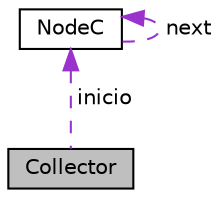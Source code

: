 digraph "Collector"
{
 // LATEX_PDF_SIZE
  edge [fontname="Helvetica",fontsize="10",labelfontname="Helvetica",labelfontsize="10"];
  node [fontname="Helvetica",fontsize="10",shape=record];
  Node1 [label="Collector",height=0.2,width=0.4,color="black", fillcolor="grey75", style="filled", fontcolor="black",tooltip="Esta clase crea la lista de punteros/ direcciones que han sido liberadas, que le llamaremos el colect..."];
  Node2 -> Node1 [dir="back",color="darkorchid3",fontsize="10",style="dashed",label=" inicio" ,fontname="Helvetica"];
  Node2 [label="NodeC",height=0.2,width=0.4,color="black", fillcolor="white", style="filled",URL="$classNodeC.html",tooltip="Esta clase crea un nodo del colector y lo pone en la primera posicion de la lista."];
  Node2 -> Node2 [dir="back",color="darkorchid3",fontsize="10",style="dashed",label=" next" ,fontname="Helvetica"];
}
